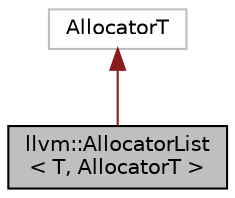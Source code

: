 digraph "llvm::AllocatorList&lt; T, AllocatorT &gt;"
{
 // LATEX_PDF_SIZE
  bgcolor="transparent";
  edge [fontname="Helvetica",fontsize="10",labelfontname="Helvetica",labelfontsize="10"];
  node [fontname="Helvetica",fontsize="10",shape=record];
  Node1 [label="llvm::AllocatorList\l\< T, AllocatorT \>",height=0.2,width=0.4,color="black", fillcolor="grey75", style="filled", fontcolor="black",tooltip="A linked-list with a custom, local allocator."];
  Node2 -> Node1 [dir="back",color="firebrick4",fontsize="10",style="solid",fontname="Helvetica"];
  Node2 [label="AllocatorT",height=0.2,width=0.4,color="grey75",tooltip=" "];
}
